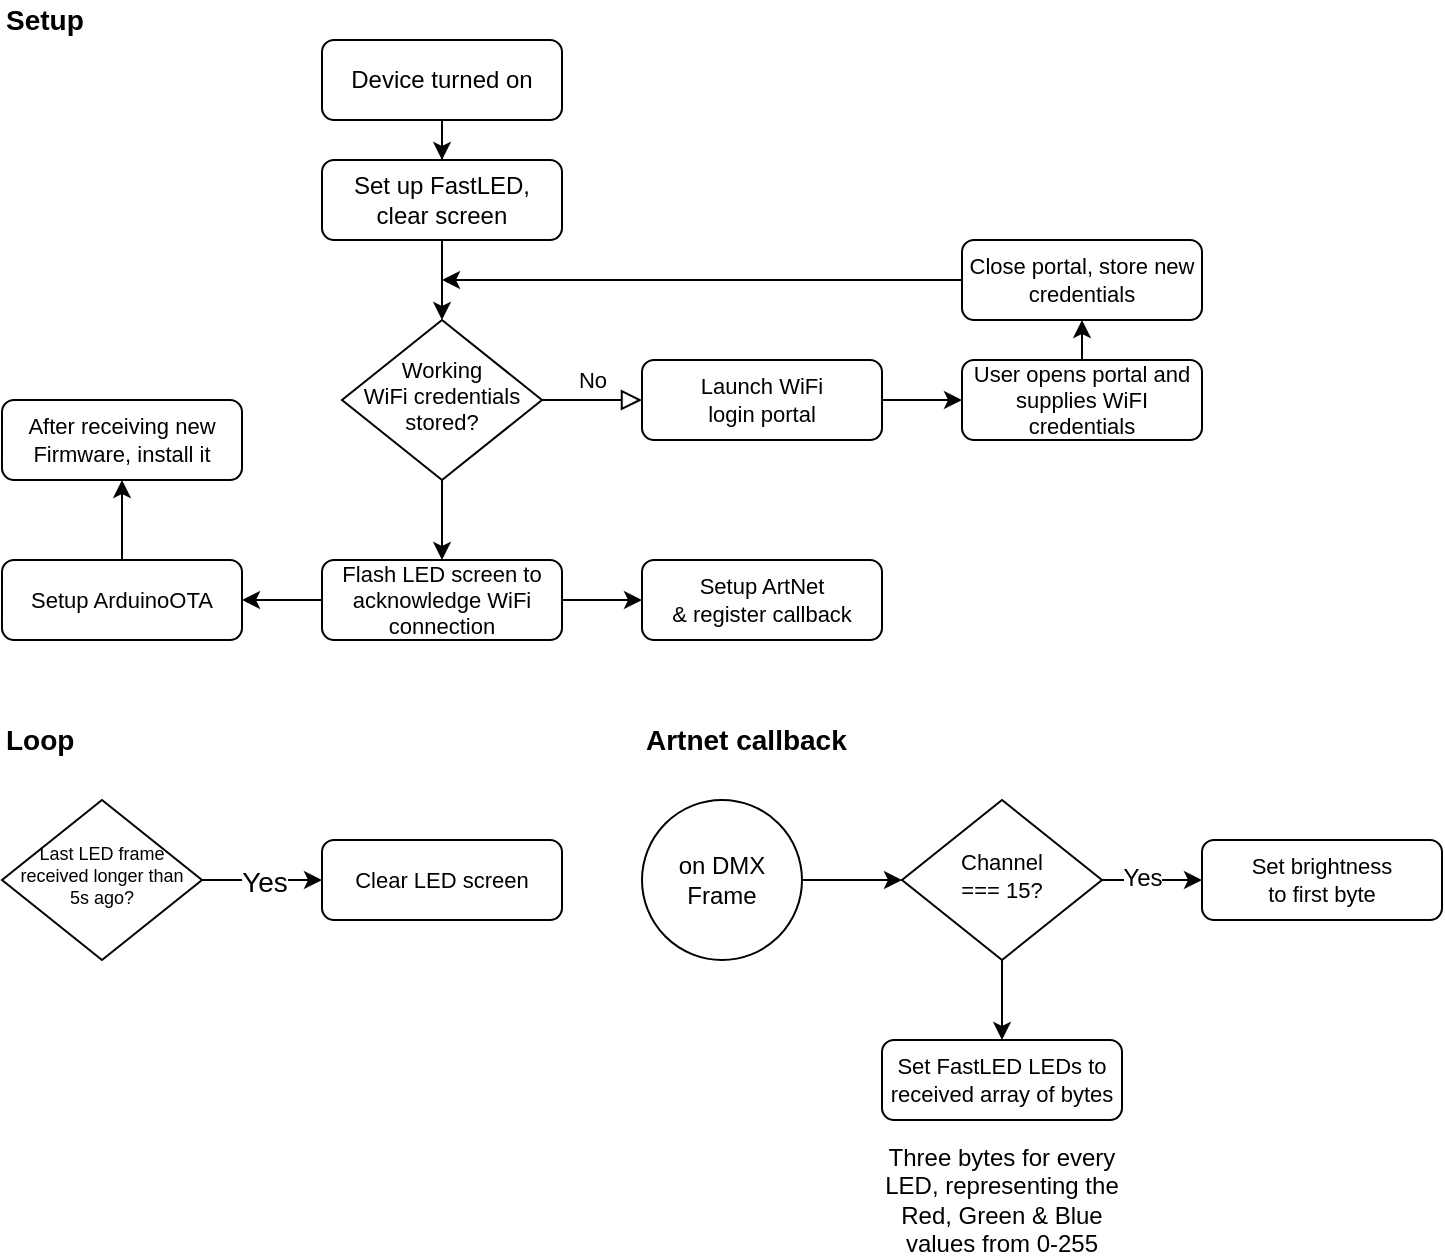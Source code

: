 <mxfile version="13.1.14" type="device"><diagram id="C5RBs43oDa-KdzZeNtuy" name="Page-1"><mxGraphModel dx="1186" dy="801" grid="1" gridSize="10" guides="1" tooltips="1" connect="1" arrows="1" fold="1" page="0" pageScale="1" pageWidth="583" pageHeight="827" math="0" shadow="0"><root><mxCell id="WIyWlLk6GJQsqaUBKTNV-0"/><mxCell id="WIyWlLk6GJQsqaUBKTNV-1" parent="WIyWlLk6GJQsqaUBKTNV-0"/><mxCell id="RqIk8qDWmnoEly4P8gha-18" value="" style="edgeStyle=orthogonalEdgeStyle;rounded=0;orthogonalLoop=1;jettySize=auto;html=1;fontSize=11;" edge="1" parent="WIyWlLk6GJQsqaUBKTNV-1" source="WIyWlLk6GJQsqaUBKTNV-3" target="RqIk8qDWmnoEly4P8gha-14"><mxGeometry relative="1" as="geometry"/></mxCell><mxCell id="WIyWlLk6GJQsqaUBKTNV-3" value="Device turned on" style="rounded=1;whiteSpace=wrap;html=1;fontSize=12;glass=0;strokeWidth=1;shadow=0;" parent="WIyWlLk6GJQsqaUBKTNV-1" vertex="1"><mxGeometry x="200" y="60" width="120" height="40" as="geometry"/></mxCell><mxCell id="WIyWlLk6GJQsqaUBKTNV-5" value="No" style="edgeStyle=orthogonalEdgeStyle;rounded=0;html=1;jettySize=auto;orthogonalLoop=1;fontSize=11;endArrow=block;endFill=0;endSize=8;strokeWidth=1;shadow=0;labelBackgroundColor=none;" parent="WIyWlLk6GJQsqaUBKTNV-1" source="WIyWlLk6GJQsqaUBKTNV-6" target="WIyWlLk6GJQsqaUBKTNV-7" edge="1"><mxGeometry y="10" relative="1" as="geometry"><mxPoint as="offset"/></mxGeometry></mxCell><mxCell id="RqIk8qDWmnoEly4P8gha-9" value="" style="edgeStyle=orthogonalEdgeStyle;rounded=0;orthogonalLoop=1;jettySize=auto;html=1;fontSize=11;" edge="1" parent="WIyWlLk6GJQsqaUBKTNV-1" source="WIyWlLk6GJQsqaUBKTNV-6" target="RqIk8qDWmnoEly4P8gha-7"><mxGeometry relative="1" as="geometry"/></mxCell><mxCell id="WIyWlLk6GJQsqaUBKTNV-6" value="&lt;div&gt;Working&lt;/div&gt;&lt;div&gt;WiFi credentials&lt;/div&gt;&lt;div&gt;stored?&lt;/div&gt;" style="rhombus;whiteSpace=wrap;html=1;shadow=0;fontFamily=Helvetica;fontSize=11;align=center;strokeWidth=1;spacing=6;spacingTop=-4;verticalAlign=middle;" parent="WIyWlLk6GJQsqaUBKTNV-1" vertex="1"><mxGeometry x="210" y="200" width="100" height="80" as="geometry"/></mxCell><mxCell id="RqIk8qDWmnoEly4P8gha-1" value="" style="edgeStyle=orthogonalEdgeStyle;rounded=0;orthogonalLoop=1;jettySize=auto;html=1;fontSize=12;" edge="1" parent="WIyWlLk6GJQsqaUBKTNV-1" source="WIyWlLk6GJQsqaUBKTNV-7" target="RqIk8qDWmnoEly4P8gha-0"><mxGeometry relative="1" as="geometry"/></mxCell><mxCell id="WIyWlLk6GJQsqaUBKTNV-7" value="&lt;div&gt;Launch WiFi&lt;/div&gt;&lt;div&gt;login portal&lt;/div&gt;" style="rounded=1;whiteSpace=wrap;html=1;fontSize=11;glass=0;strokeWidth=1;shadow=0;" parent="WIyWlLk6GJQsqaUBKTNV-1" vertex="1"><mxGeometry x="360" y="220" width="120" height="40" as="geometry"/></mxCell><mxCell id="RqIk8qDWmnoEly4P8gha-5" style="edgeStyle=orthogonalEdgeStyle;rounded=0;orthogonalLoop=1;jettySize=auto;html=1;exitX=0.5;exitY=0;exitDx=0;exitDy=0;entryX=0.5;entryY=1;entryDx=0;entryDy=0;fontSize=11;" edge="1" parent="WIyWlLk6GJQsqaUBKTNV-1" source="RqIk8qDWmnoEly4P8gha-0" target="RqIk8qDWmnoEly4P8gha-4"><mxGeometry relative="1" as="geometry"/></mxCell><mxCell id="RqIk8qDWmnoEly4P8gha-0" value="User opens portal and supplies WiFI credentials" style="rounded=1;whiteSpace=wrap;html=1;fontSize=11;glass=0;strokeWidth=1;shadow=0;" vertex="1" parent="WIyWlLk6GJQsqaUBKTNV-1"><mxGeometry x="520" y="220" width="120" height="40" as="geometry"/></mxCell><mxCell id="RqIk8qDWmnoEly4P8gha-6" style="edgeStyle=orthogonalEdgeStyle;rounded=0;orthogonalLoop=1;jettySize=auto;html=1;fontSize=11;" edge="1" parent="WIyWlLk6GJQsqaUBKTNV-1" source="RqIk8qDWmnoEly4P8gha-4"><mxGeometry relative="1" as="geometry"><mxPoint x="260" y="180" as="targetPoint"/></mxGeometry></mxCell><mxCell id="RqIk8qDWmnoEly4P8gha-4" value="Close portal, store new credentials" style="rounded=1;whiteSpace=wrap;html=1;fontSize=11;glass=0;strokeWidth=1;shadow=0;" vertex="1" parent="WIyWlLk6GJQsqaUBKTNV-1"><mxGeometry x="520" y="160" width="120" height="40" as="geometry"/></mxCell><mxCell id="RqIk8qDWmnoEly4P8gha-11" style="edgeStyle=orthogonalEdgeStyle;rounded=0;orthogonalLoop=1;jettySize=auto;html=1;fontSize=11;" edge="1" parent="WIyWlLk6GJQsqaUBKTNV-1" source="RqIk8qDWmnoEly4P8gha-7" target="RqIk8qDWmnoEly4P8gha-10"><mxGeometry relative="1" as="geometry"/></mxCell><mxCell id="RqIk8qDWmnoEly4P8gha-21" value="" style="edgeStyle=orthogonalEdgeStyle;rounded=0;orthogonalLoop=1;jettySize=auto;html=1;fontSize=12;" edge="1" parent="WIyWlLk6GJQsqaUBKTNV-1" source="RqIk8qDWmnoEly4P8gha-7" target="RqIk8qDWmnoEly4P8gha-20"><mxGeometry relative="1" as="geometry"/></mxCell><mxCell id="RqIk8qDWmnoEly4P8gha-7" value="Flash LED screen to acknowledge WiFi connection" style="rounded=1;whiteSpace=wrap;html=1;fontSize=11;glass=0;strokeWidth=1;shadow=0;" vertex="1" parent="WIyWlLk6GJQsqaUBKTNV-1"><mxGeometry x="200" y="320" width="120" height="40" as="geometry"/></mxCell><mxCell id="RqIk8qDWmnoEly4P8gha-20" value="&lt;div&gt;Setup ArtNet&lt;/div&gt;&lt;div&gt;&amp;amp; register callback&lt;/div&gt;" style="rounded=1;whiteSpace=wrap;html=1;fontSize=11;glass=0;strokeWidth=1;shadow=0;" vertex="1" parent="WIyWlLk6GJQsqaUBKTNV-1"><mxGeometry x="360" y="320" width="120" height="40" as="geometry"/></mxCell><mxCell id="RqIk8qDWmnoEly4P8gha-13" value="" style="edgeStyle=orthogonalEdgeStyle;rounded=0;orthogonalLoop=1;jettySize=auto;html=1;fontSize=11;" edge="1" parent="WIyWlLk6GJQsqaUBKTNV-1" source="RqIk8qDWmnoEly4P8gha-10" target="RqIk8qDWmnoEly4P8gha-12"><mxGeometry relative="1" as="geometry"/></mxCell><mxCell id="RqIk8qDWmnoEly4P8gha-10" value="Setup ArduinoOTA" style="rounded=1;whiteSpace=wrap;html=1;fontSize=11;glass=0;strokeWidth=1;shadow=0;" vertex="1" parent="WIyWlLk6GJQsqaUBKTNV-1"><mxGeometry x="40" y="320" width="120" height="40" as="geometry"/></mxCell><mxCell id="RqIk8qDWmnoEly4P8gha-12" value="After receiving new Firmware, install it" style="rounded=1;whiteSpace=wrap;html=1;fontSize=11;glass=0;strokeWidth=1;shadow=0;" vertex="1" parent="WIyWlLk6GJQsqaUBKTNV-1"><mxGeometry x="40" y="240" width="120" height="40" as="geometry"/></mxCell><mxCell id="RqIk8qDWmnoEly4P8gha-19" value="" style="edgeStyle=orthogonalEdgeStyle;rounded=0;orthogonalLoop=1;jettySize=auto;html=1;fontSize=12;" edge="1" parent="WIyWlLk6GJQsqaUBKTNV-1" source="RqIk8qDWmnoEly4P8gha-14" target="WIyWlLk6GJQsqaUBKTNV-6"><mxGeometry relative="1" as="geometry"/></mxCell><mxCell id="RqIk8qDWmnoEly4P8gha-14" value="&lt;div&gt;&lt;font style=&quot;font-size: 12px&quot;&gt;Set up FastLED,&lt;/font&gt;&lt;/div&gt;&lt;div&gt;&lt;font style=&quot;font-size: 12px&quot;&gt;clear screen&lt;/font&gt;&lt;/div&gt;" style="rounded=1;whiteSpace=wrap;html=1;fontSize=12;glass=0;strokeWidth=1;shadow=0;" vertex="1" parent="WIyWlLk6GJQsqaUBKTNV-1"><mxGeometry x="200" y="120" width="120" height="40" as="geometry"/></mxCell><mxCell id="RqIk8qDWmnoEly4P8gha-30" value="" style="edgeStyle=orthogonalEdgeStyle;rounded=0;orthogonalLoop=1;jettySize=auto;html=1;fontSize=14;entryX=0;entryY=0.5;entryDx=0;entryDy=0;" edge="1" parent="WIyWlLk6GJQsqaUBKTNV-1" source="RqIk8qDWmnoEly4P8gha-23" target="RqIk8qDWmnoEly4P8gha-31"><mxGeometry relative="1" as="geometry"><mxPoint x="190" y="480" as="targetPoint"/></mxGeometry></mxCell><mxCell id="RqIk8qDWmnoEly4P8gha-32" value="Yes" style="edgeLabel;html=1;align=center;verticalAlign=middle;resizable=0;points=[];fontSize=14;" vertex="1" connectable="0" parent="RqIk8qDWmnoEly4P8gha-30"><mxGeometry x="0.025" y="-1" relative="1" as="geometry"><mxPoint as="offset"/></mxGeometry></mxCell><mxCell id="RqIk8qDWmnoEly4P8gha-23" value="Last LED frame received longer than 5s ago?" style="rhombus;whiteSpace=wrap;html=1;shadow=0;fontFamily=Helvetica;fontSize=9;align=center;strokeWidth=1;spacing=6;spacingTop=-4;verticalAlign=middle;" vertex="1" parent="WIyWlLk6GJQsqaUBKTNV-1"><mxGeometry x="40" y="440" width="100" height="80" as="geometry"/></mxCell><mxCell id="RqIk8qDWmnoEly4P8gha-24" value="Setup" style="text;html=1;strokeColor=none;fillColor=none;align=left;verticalAlign=middle;whiteSpace=wrap;rounded=0;fontSize=14;fontStyle=1" vertex="1" parent="WIyWlLk6GJQsqaUBKTNV-1"><mxGeometry x="40" y="40" width="40" height="20" as="geometry"/></mxCell><mxCell id="RqIk8qDWmnoEly4P8gha-28" value="Loop" style="text;html=1;strokeColor=none;fillColor=none;align=left;verticalAlign=middle;whiteSpace=wrap;rounded=0;fontSize=14;fontStyle=1" vertex="1" parent="WIyWlLk6GJQsqaUBKTNV-1"><mxGeometry x="40" y="400" width="40" height="20" as="geometry"/></mxCell><mxCell id="RqIk8qDWmnoEly4P8gha-31" value="Clear LED screen" style="rounded=1;whiteSpace=wrap;html=1;fontSize=11;glass=0;strokeWidth=1;shadow=0;" vertex="1" parent="WIyWlLk6GJQsqaUBKTNV-1"><mxGeometry x="200" y="460" width="120" height="40" as="geometry"/></mxCell><mxCell id="RqIk8qDWmnoEly4P8gha-34" value="Artnet callback" style="text;html=1;strokeColor=none;fillColor=none;align=left;verticalAlign=middle;whiteSpace=wrap;rounded=0;fontSize=14;fontStyle=1" vertex="1" parent="WIyWlLk6GJQsqaUBKTNV-1"><mxGeometry x="360" y="400" width="220" height="20" as="geometry"/></mxCell><mxCell id="RqIk8qDWmnoEly4P8gha-38" value="" style="edgeStyle=orthogonalEdgeStyle;rounded=0;orthogonalLoop=1;jettySize=auto;html=1;fontSize=12;entryX=0;entryY=0.5;entryDx=0;entryDy=0;" edge="1" parent="WIyWlLk6GJQsqaUBKTNV-1" source="RqIk8qDWmnoEly4P8gha-36" target="RqIk8qDWmnoEly4P8gha-39"><mxGeometry relative="1" as="geometry"><mxPoint x="520" y="485" as="targetPoint"/></mxGeometry></mxCell><mxCell id="RqIk8qDWmnoEly4P8gha-36" value="on DMX Frame" style="ellipse;whiteSpace=wrap;html=1;aspect=fixed;fontSize=12;align=center;" vertex="1" parent="WIyWlLk6GJQsqaUBKTNV-1"><mxGeometry x="360" y="440" width="80" height="80" as="geometry"/></mxCell><mxCell id="RqIk8qDWmnoEly4P8gha-41" value="" style="edgeStyle=orthogonalEdgeStyle;rounded=0;orthogonalLoop=1;jettySize=auto;html=1;fontSize=12;entryX=0;entryY=0.5;entryDx=0;entryDy=0;" edge="1" parent="WIyWlLk6GJQsqaUBKTNV-1" source="RqIk8qDWmnoEly4P8gha-39" target="RqIk8qDWmnoEly4P8gha-42"><mxGeometry relative="1" as="geometry"><mxPoint x="670" y="480" as="targetPoint"/></mxGeometry></mxCell><mxCell id="RqIk8qDWmnoEly4P8gha-43" value="Yes" style="edgeLabel;html=1;align=center;verticalAlign=middle;resizable=0;points=[];fontSize=12;" vertex="1" connectable="0" parent="RqIk8qDWmnoEly4P8gha-41"><mxGeometry x="-0.225" y="1" relative="1" as="geometry"><mxPoint as="offset"/></mxGeometry></mxCell><mxCell id="RqIk8qDWmnoEly4P8gha-46" value="" style="edgeStyle=orthogonalEdgeStyle;rounded=0;orthogonalLoop=1;jettySize=auto;html=1;fontSize=12;" edge="1" parent="WIyWlLk6GJQsqaUBKTNV-1" source="RqIk8qDWmnoEly4P8gha-39" target="RqIk8qDWmnoEly4P8gha-45"><mxGeometry relative="1" as="geometry"/></mxCell><mxCell id="RqIk8qDWmnoEly4P8gha-39" value="&lt;div style=&quot;font-size: 11px;&quot;&gt;Channel &lt;br style=&quot;font-size: 11px;&quot;&gt;&lt;/div&gt;&lt;div style=&quot;font-size: 11px;&quot;&gt;=== 15?&lt;/div&gt;" style="rhombus;whiteSpace=wrap;html=1;shadow=0;fontFamily=Helvetica;fontSize=11;align=center;strokeWidth=1;spacing=6;spacingTop=-4;verticalAlign=middle;" vertex="1" parent="WIyWlLk6GJQsqaUBKTNV-1"><mxGeometry x="490" y="440" width="100" height="80" as="geometry"/></mxCell><mxCell id="RqIk8qDWmnoEly4P8gha-42" value="&lt;div&gt;Set brightness&lt;/div&gt;&lt;div&gt;to first byte &lt;/div&gt;" style="rounded=1;whiteSpace=wrap;html=1;fontSize=11;glass=0;strokeWidth=1;shadow=0;" vertex="1" parent="WIyWlLk6GJQsqaUBKTNV-1"><mxGeometry x="640" y="460" width="120" height="40" as="geometry"/></mxCell><mxCell id="RqIk8qDWmnoEly4P8gha-45" value="Set FastLED LEDs to received array of bytes" style="rounded=1;whiteSpace=wrap;html=1;fontSize=11;glass=0;strokeWidth=1;shadow=0;" vertex="1" parent="WIyWlLk6GJQsqaUBKTNV-1"><mxGeometry x="480" y="560" width="120" height="40" as="geometry"/></mxCell><mxCell id="RqIk8qDWmnoEly4P8gha-47" value="Three bytes for every LED, representing the Red, Green &amp;amp; Blue values from 0-255" style="text;html=1;strokeColor=none;fillColor=none;align=center;verticalAlign=middle;whiteSpace=wrap;rounded=0;fontSize=12;" vertex="1" parent="WIyWlLk6GJQsqaUBKTNV-1"><mxGeometry x="480" y="630" width="120" height="20" as="geometry"/></mxCell></root></mxGraphModel></diagram></mxfile>
